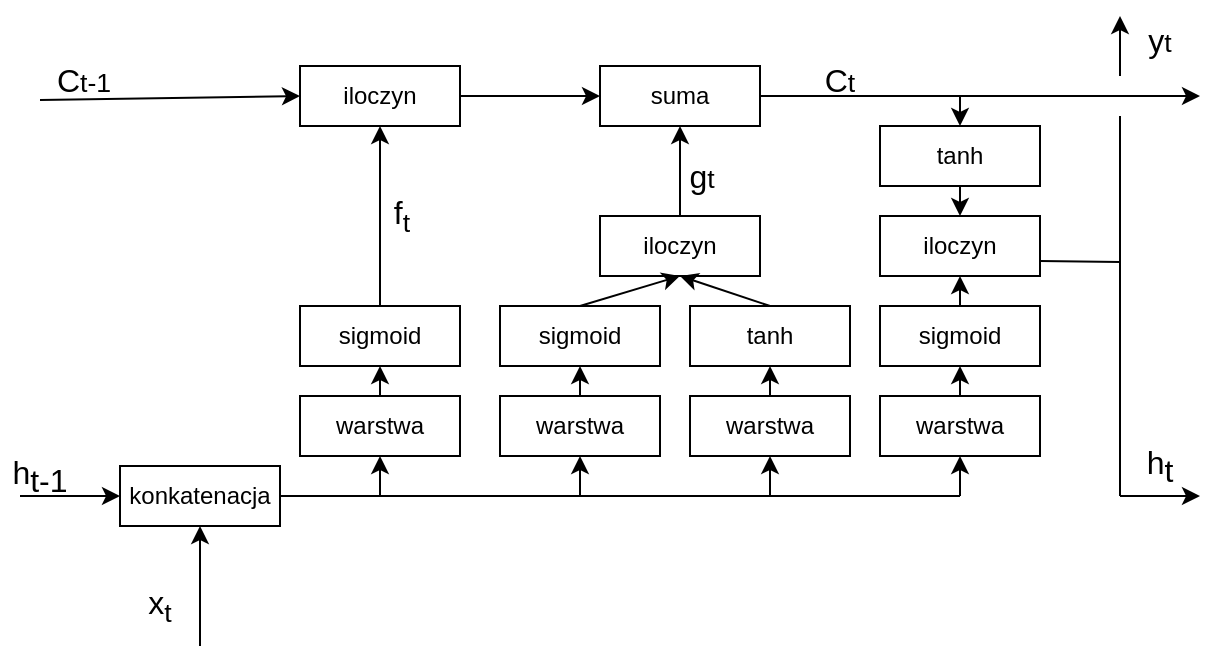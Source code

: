 <mxfile version="12.3.3" type="device" pages="1"><diagram id="7vKCbOFgJydJ9WjVOJlZ" name="Page-1"><mxGraphModel dx="1422" dy="1866" grid="1" gridSize="10" guides="1" tooltips="1" connect="1" arrows="1" fold="1" page="1" pageScale="1" pageWidth="850" pageHeight="1100" math="0" shadow="0"><root><mxCell id="0"/><mxCell id="1" parent="0"/><mxCell id="RSlraSYdeq400mpKFCW_-2" value="konkatenacja" style="rounded=0;whiteSpace=wrap;html=1;" vertex="1" parent="1"><mxGeometry x="60" y="185" width="80" height="30" as="geometry"/></mxCell><mxCell id="RSlraSYdeq400mpKFCW_-3" value="" style="endArrow=classic;html=1;entryX=0.5;entryY=1;entryDx=0;entryDy=0;" edge="1" parent="1" target="RSlraSYdeq400mpKFCW_-2"><mxGeometry width="50" height="50" relative="1" as="geometry"><mxPoint x="100" y="275" as="sourcePoint"/><mxPoint x="80" y="235" as="targetPoint"/></mxGeometry></mxCell><mxCell id="RSlraSYdeq400mpKFCW_-4" value="" style="endArrow=classic;html=1;entryX=0;entryY=0.5;entryDx=0;entryDy=0;" edge="1" parent="1" target="RSlraSYdeq400mpKFCW_-2"><mxGeometry width="50" height="50" relative="1" as="geometry"><mxPoint x="10" y="200" as="sourcePoint"/><mxPoint x="80" y="305" as="targetPoint"/></mxGeometry></mxCell><mxCell id="RSlraSYdeq400mpKFCW_-5" value="&lt;span style=&quot;font-size: 16px;&quot;&gt;h&lt;sub style=&quot;font-size: 16px;&quot;&gt;t-1&lt;/sub&gt;&lt;/span&gt;" style="text;html=1;strokeColor=none;fillColor=none;align=center;verticalAlign=middle;whiteSpace=wrap;rounded=0;fontSize=16;" vertex="1" parent="1"><mxGeometry y="180" width="40" height="20" as="geometry"/></mxCell><mxCell id="RSlraSYdeq400mpKFCW_-6" value="x&lt;sub&gt;t&lt;/sub&gt;" style="text;html=1;strokeColor=none;fillColor=none;align=center;verticalAlign=middle;whiteSpace=wrap;rounded=0;fontSize=16;" vertex="1" parent="1"><mxGeometry x="60" y="245" width="40" height="20" as="geometry"/></mxCell><mxCell id="RSlraSYdeq400mpKFCW_-9" value="warstwa" style="rounded=0;whiteSpace=wrap;html=1;" vertex="1" parent="1"><mxGeometry x="150" y="150" width="80" height="30" as="geometry"/></mxCell><mxCell id="RSlraSYdeq400mpKFCW_-10" value="sigmoid" style="rounded=0;whiteSpace=wrap;html=1;" vertex="1" parent="1"><mxGeometry x="150" y="105" width="80" height="30" as="geometry"/></mxCell><mxCell id="RSlraSYdeq400mpKFCW_-15" value="" style="endArrow=classic;html=1;fontSize=16;entryX=0.5;entryY=1;entryDx=0;entryDy=0;" edge="1" parent="1" target="RSlraSYdeq400mpKFCW_-9"><mxGeometry width="50" height="50" relative="1" as="geometry"><mxPoint x="190" y="200" as="sourcePoint"/><mxPoint x="60" y="300" as="targetPoint"/></mxGeometry></mxCell><mxCell id="RSlraSYdeq400mpKFCW_-16" value="" style="endArrow=classic;html=1;fontSize=16;exitX=0.5;exitY=0;exitDx=0;exitDy=0;entryX=0.5;entryY=1;entryDx=0;entryDy=0;" edge="1" parent="1" source="RSlraSYdeq400mpKFCW_-9" target="RSlraSYdeq400mpKFCW_-10"><mxGeometry width="50" height="50" relative="1" as="geometry"><mxPoint x="10" y="350" as="sourcePoint"/><mxPoint x="60" y="300" as="targetPoint"/></mxGeometry></mxCell><mxCell id="RSlraSYdeq400mpKFCW_-17" value="" style="endArrow=classic;html=1;fontSize=16;exitX=0.5;exitY=0;exitDx=0;exitDy=0;entryX=0.5;entryY=1;entryDx=0;entryDy=0;" edge="1" parent="1" source="RSlraSYdeq400mpKFCW_-10" target="RSlraSYdeq400mpKFCW_-19"><mxGeometry width="50" height="50" relative="1" as="geometry"><mxPoint x="202" y="85" as="sourcePoint"/><mxPoint x="202" y="40" as="targetPoint"/></mxGeometry></mxCell><mxCell id="RSlraSYdeq400mpKFCW_-18" value="f&lt;sub&gt;t&lt;/sub&gt;" style="text;html=1;strokeColor=none;fillColor=none;align=center;verticalAlign=middle;whiteSpace=wrap;rounded=0;fontSize=16;" vertex="1" parent="1"><mxGeometry x="180" y="50" width="42" height="20" as="geometry"/></mxCell><mxCell id="RSlraSYdeq400mpKFCW_-19" value="iloczyn" style="rounded=0;whiteSpace=wrap;html=1;" vertex="1" parent="1"><mxGeometry x="150" y="-15" width="80" height="30" as="geometry"/></mxCell><mxCell id="RSlraSYdeq400mpKFCW_-20" value="" style="endArrow=classic;html=1;fontSize=16;entryX=0;entryY=0.5;entryDx=0;entryDy=0;exitX=-0.05;exitY=1.1;exitDx=0;exitDy=0;exitPerimeter=0;" edge="1" parent="1" source="RSlraSYdeq400mpKFCW_-21" target="RSlraSYdeq400mpKFCW_-19"><mxGeometry width="50" height="50" relative="1" as="geometry"><mxPoint x="12" as="sourcePoint"/><mxPoint x="72" y="255" as="targetPoint"/></mxGeometry></mxCell><mxCell id="RSlraSYdeq400mpKFCW_-21" value="&lt;sub&gt;&lt;span style=&quot;font-size: 16px&quot;&gt;C&lt;/span&gt;t-1&lt;/sub&gt;" style="text;html=1;strokeColor=none;fillColor=none;align=center;verticalAlign=middle;whiteSpace=wrap;rounded=0;fontSize=16;" vertex="1" parent="1"><mxGeometry x="22" y="-20" width="40" height="20" as="geometry"/></mxCell><mxCell id="RSlraSYdeq400mpKFCW_-22" value="warstwa" style="rounded=0;whiteSpace=wrap;html=1;" vertex="1" parent="1"><mxGeometry x="250" y="150" width="80" height="30" as="geometry"/></mxCell><mxCell id="RSlraSYdeq400mpKFCW_-23" value="" style="endArrow=classic;html=1;fontSize=16;entryX=0.5;entryY=1;entryDx=0;entryDy=0;" edge="1" target="RSlraSYdeq400mpKFCW_-22" parent="1"><mxGeometry width="50" height="50" relative="1" as="geometry"><mxPoint x="290" y="200" as="sourcePoint"/><mxPoint x="160" y="300" as="targetPoint"/></mxGeometry></mxCell><mxCell id="RSlraSYdeq400mpKFCW_-24" value="warstwa" style="rounded=0;whiteSpace=wrap;html=1;" vertex="1" parent="1"><mxGeometry x="345" y="150" width="80" height="30" as="geometry"/></mxCell><mxCell id="RSlraSYdeq400mpKFCW_-25" value="" style="endArrow=classic;html=1;fontSize=16;entryX=0.5;entryY=1;entryDx=0;entryDy=0;" edge="1" target="RSlraSYdeq400mpKFCW_-24" parent="1"><mxGeometry width="50" height="50" relative="1" as="geometry"><mxPoint x="385" y="200" as="sourcePoint"/><mxPoint x="255" y="300" as="targetPoint"/></mxGeometry></mxCell><mxCell id="RSlraSYdeq400mpKFCW_-26" value="sigmoid" style="rounded=0;whiteSpace=wrap;html=1;" vertex="1" parent="1"><mxGeometry x="250" y="105" width="80" height="30" as="geometry"/></mxCell><mxCell id="RSlraSYdeq400mpKFCW_-27" value="" style="endArrow=classic;html=1;fontSize=16;exitX=0.5;exitY=0;exitDx=0;exitDy=0;entryX=0.5;entryY=1;entryDx=0;entryDy=0;" edge="1" target="RSlraSYdeq400mpKFCW_-26" parent="1"><mxGeometry width="50" height="50" relative="1" as="geometry"><mxPoint x="290" y="150" as="sourcePoint"/><mxPoint x="160" y="300" as="targetPoint"/></mxGeometry></mxCell><mxCell id="RSlraSYdeq400mpKFCW_-28" value="tanh" style="rounded=0;whiteSpace=wrap;html=1;" vertex="1" parent="1"><mxGeometry x="345" y="105" width="80" height="30" as="geometry"/></mxCell><mxCell id="RSlraSYdeq400mpKFCW_-29" value="" style="endArrow=classic;html=1;fontSize=16;exitX=0.5;exitY=0;exitDx=0;exitDy=0;entryX=0.5;entryY=1;entryDx=0;entryDy=0;" edge="1" target="RSlraSYdeq400mpKFCW_-28" parent="1"><mxGeometry width="50" height="50" relative="1" as="geometry"><mxPoint x="385" y="150" as="sourcePoint"/><mxPoint x="255" y="300" as="targetPoint"/></mxGeometry></mxCell><mxCell id="RSlraSYdeq400mpKFCW_-30" value="iloczyn" style="rounded=0;whiteSpace=wrap;html=1;" vertex="1" parent="1"><mxGeometry x="300" y="60" width="80" height="30" as="geometry"/></mxCell><mxCell id="RSlraSYdeq400mpKFCW_-31" value="suma" style="rounded=0;whiteSpace=wrap;html=1;" vertex="1" parent="1"><mxGeometry x="300" y="-15" width="80" height="30" as="geometry"/></mxCell><mxCell id="RSlraSYdeq400mpKFCW_-32" value="" style="endArrow=classic;html=1;fontSize=16;exitX=0.5;exitY=0;exitDx=0;exitDy=0;entryX=0.5;entryY=1;entryDx=0;entryDy=0;" edge="1" parent="1" source="RSlraSYdeq400mpKFCW_-26" target="RSlraSYdeq400mpKFCW_-30"><mxGeometry width="50" height="50" relative="1" as="geometry"><mxPoint x="10" y="350" as="sourcePoint"/><mxPoint x="60" y="300" as="targetPoint"/></mxGeometry></mxCell><mxCell id="RSlraSYdeq400mpKFCW_-33" value="" style="endArrow=classic;html=1;fontSize=16;exitX=0.5;exitY=0;exitDx=0;exitDy=0;entryX=0.5;entryY=1;entryDx=0;entryDy=0;" edge="1" parent="1" source="RSlraSYdeq400mpKFCW_-28" target="RSlraSYdeq400mpKFCW_-30"><mxGeometry width="50" height="50" relative="1" as="geometry"><mxPoint x="10" y="350" as="sourcePoint"/><mxPoint x="60" y="300" as="targetPoint"/></mxGeometry></mxCell><mxCell id="RSlraSYdeq400mpKFCW_-34" value="" style="endArrow=classic;html=1;fontSize=16;exitX=0.5;exitY=0;exitDx=0;exitDy=0;entryX=0.5;entryY=1;entryDx=0;entryDy=0;" edge="1" parent="1" source="RSlraSYdeq400mpKFCW_-30" target="RSlraSYdeq400mpKFCW_-31"><mxGeometry width="50" height="50" relative="1" as="geometry"><mxPoint x="10" y="350" as="sourcePoint"/><mxPoint x="60" y="300" as="targetPoint"/></mxGeometry></mxCell><mxCell id="RSlraSYdeq400mpKFCW_-35" value="" style="endArrow=classic;html=1;fontSize=16;exitX=1;exitY=0.5;exitDx=0;exitDy=0;entryX=0;entryY=0.5;entryDx=0;entryDy=0;" edge="1" parent="1" source="RSlraSYdeq400mpKFCW_-19" target="RSlraSYdeq400mpKFCW_-31"><mxGeometry width="50" height="50" relative="1" as="geometry"><mxPoint x="10" y="350" as="sourcePoint"/><mxPoint x="60" y="300" as="targetPoint"/></mxGeometry></mxCell><mxCell id="RSlraSYdeq400mpKFCW_-36" value="&lt;sub&gt;&lt;span style=&quot;font-size: 16px&quot;&gt;g&lt;/span&gt;t&lt;/sub&gt;" style="text;html=1;strokeColor=none;fillColor=none;align=center;verticalAlign=middle;whiteSpace=wrap;rounded=0;fontSize=16;" vertex="1" parent="1"><mxGeometry x="330" y="27.5" width="42" height="20" as="geometry"/></mxCell><mxCell id="RSlraSYdeq400mpKFCW_-37" value="warstwa" style="rounded=0;whiteSpace=wrap;html=1;" vertex="1" parent="1"><mxGeometry x="440" y="150" width="80" height="30" as="geometry"/></mxCell><mxCell id="RSlraSYdeq400mpKFCW_-38" value="" style="endArrow=classic;html=1;fontSize=16;entryX=0.5;entryY=1;entryDx=0;entryDy=0;" edge="1" target="RSlraSYdeq400mpKFCW_-37" parent="1"><mxGeometry width="50" height="50" relative="1" as="geometry"><mxPoint x="480" y="200" as="sourcePoint"/><mxPoint x="350" y="300" as="targetPoint"/></mxGeometry></mxCell><mxCell id="RSlraSYdeq400mpKFCW_-39" value="sigmoid" style="rounded=0;whiteSpace=wrap;html=1;" vertex="1" parent="1"><mxGeometry x="440" y="105" width="80" height="30" as="geometry"/></mxCell><mxCell id="RSlraSYdeq400mpKFCW_-40" value="" style="endArrow=classic;html=1;fontSize=16;exitX=0.5;exitY=0;exitDx=0;exitDy=0;entryX=0.5;entryY=1;entryDx=0;entryDy=0;" edge="1" target="RSlraSYdeq400mpKFCW_-39" parent="1"><mxGeometry width="50" height="50" relative="1" as="geometry"><mxPoint x="480" y="150" as="sourcePoint"/><mxPoint x="350" y="300" as="targetPoint"/></mxGeometry></mxCell><mxCell id="RSlraSYdeq400mpKFCW_-41" value="" style="endArrow=classic;html=1;fontSize=16;exitX=1;exitY=0.5;exitDx=0;exitDy=0;" edge="1" parent="1" source="RSlraSYdeq400mpKFCW_-31"><mxGeometry width="50" height="50" relative="1" as="geometry"><mxPoint x="10" y="350" as="sourcePoint"/><mxPoint x="600" as="targetPoint"/></mxGeometry></mxCell><mxCell id="RSlraSYdeq400mpKFCW_-42" value="" style="endArrow=none;html=1;fontSize=16;exitX=1;exitY=0.5;exitDx=0;exitDy=0;" edge="1" parent="1" source="RSlraSYdeq400mpKFCW_-2"><mxGeometry width="50" height="50" relative="1" as="geometry"><mxPoint x="10" y="350" as="sourcePoint"/><mxPoint x="480" y="200" as="targetPoint"/></mxGeometry></mxCell><mxCell id="RSlraSYdeq400mpKFCW_-43" value="tanh" style="rounded=0;whiteSpace=wrap;html=1;" vertex="1" parent="1"><mxGeometry x="440" y="15" width="80" height="30" as="geometry"/></mxCell><mxCell id="RSlraSYdeq400mpKFCW_-44" value="iloczyn" style="rounded=0;whiteSpace=wrap;html=1;" vertex="1" parent="1"><mxGeometry x="440" y="60" width="80" height="30" as="geometry"/></mxCell><mxCell id="RSlraSYdeq400mpKFCW_-45" value="" style="endArrow=classic;html=1;fontSize=16;entryX=0.5;entryY=0;entryDx=0;entryDy=0;" edge="1" parent="1" target="RSlraSYdeq400mpKFCW_-43"><mxGeometry width="50" height="50" relative="1" as="geometry"><mxPoint x="480" as="sourcePoint"/><mxPoint x="60" y="300" as="targetPoint"/></mxGeometry></mxCell><mxCell id="RSlraSYdeq400mpKFCW_-46" value="" style="endArrow=classic;html=1;fontSize=16;exitX=0.5;exitY=1;exitDx=0;exitDy=0;entryX=0.5;entryY=0;entryDx=0;entryDy=0;" edge="1" parent="1" source="RSlraSYdeq400mpKFCW_-43" target="RSlraSYdeq400mpKFCW_-44"><mxGeometry width="50" height="50" relative="1" as="geometry"><mxPoint x="10" y="350" as="sourcePoint"/><mxPoint x="60" y="300" as="targetPoint"/></mxGeometry></mxCell><mxCell id="RSlraSYdeq400mpKFCW_-47" value="" style="endArrow=classic;html=1;fontSize=16;exitX=0.5;exitY=0;exitDx=0;exitDy=0;entryX=0.5;entryY=1;entryDx=0;entryDy=0;" edge="1" parent="1" source="RSlraSYdeq400mpKFCW_-39" target="RSlraSYdeq400mpKFCW_-44"><mxGeometry width="50" height="50" relative="1" as="geometry"><mxPoint x="10" y="350" as="sourcePoint"/><mxPoint x="60" y="300" as="targetPoint"/></mxGeometry></mxCell><mxCell id="RSlraSYdeq400mpKFCW_-50" value="" style="endArrow=none;html=1;fontSize=16;exitX=1;exitY=0.75;exitDx=0;exitDy=0;" edge="1" parent="1" source="RSlraSYdeq400mpKFCW_-44"><mxGeometry width="50" height="50" relative="1" as="geometry"><mxPoint x="10" y="420" as="sourcePoint"/><mxPoint x="560" y="83" as="targetPoint"/></mxGeometry></mxCell><mxCell id="RSlraSYdeq400mpKFCW_-51" value="" style="endArrow=none;html=1;fontSize=16;" edge="1" parent="1"><mxGeometry width="50" height="50" relative="1" as="geometry"><mxPoint x="560" y="80" as="sourcePoint"/><mxPoint x="560" y="200" as="targetPoint"/></mxGeometry></mxCell><mxCell id="RSlraSYdeq400mpKFCW_-52" value="" style="endArrow=classic;html=1;fontSize=16;" edge="1" parent="1"><mxGeometry width="50" height="50" relative="1" as="geometry"><mxPoint x="560" y="200" as="sourcePoint"/><mxPoint x="600" y="200" as="targetPoint"/></mxGeometry></mxCell><mxCell id="RSlraSYdeq400mpKFCW_-53" value="" style="endArrow=none;html=1;fontSize=16;" edge="1" parent="1"><mxGeometry width="50" height="50" relative="1" as="geometry"><mxPoint x="560" y="90" as="sourcePoint"/><mxPoint x="560" y="10" as="targetPoint"/></mxGeometry></mxCell><mxCell id="RSlraSYdeq400mpKFCW_-54" value="" style="endArrow=classic;html=1;fontSize=16;" edge="1" parent="1"><mxGeometry width="50" height="50" relative="1" as="geometry"><mxPoint x="560" y="-10" as="sourcePoint"/><mxPoint x="560" y="-40" as="targetPoint"/></mxGeometry></mxCell><mxCell id="RSlraSYdeq400mpKFCW_-55" value="&lt;span style=&quot;font-size: 16px&quot;&gt;h&lt;sub style=&quot;font-size: 16px&quot;&gt;t&lt;br&gt;&lt;/sub&gt;&lt;/span&gt;" style="text;html=1;strokeColor=none;fillColor=none;align=center;verticalAlign=middle;whiteSpace=wrap;rounded=0;fontSize=16;" vertex="1" parent="1"><mxGeometry x="560" y="175" width="40" height="20" as="geometry"/></mxCell><mxCell id="RSlraSYdeq400mpKFCW_-56" value="&lt;sub&gt;&lt;span style=&quot;font-size: 16px&quot;&gt;C&lt;/span&gt;t&lt;/sub&gt;" style="text;html=1;strokeColor=none;fillColor=none;align=center;verticalAlign=middle;whiteSpace=wrap;rounded=0;fontSize=16;" vertex="1" parent="1"><mxGeometry x="400" y="-20" width="40" height="20" as="geometry"/></mxCell><mxCell id="RSlraSYdeq400mpKFCW_-58" value="&lt;sub&gt;&lt;span style=&quot;font-size: 16px&quot;&gt;y&lt;/span&gt;t&lt;/sub&gt;" style="text;html=1;strokeColor=none;fillColor=none;align=center;verticalAlign=middle;whiteSpace=wrap;rounded=0;fontSize=16;" vertex="1" parent="1"><mxGeometry x="560" y="-40" width="40" height="20" as="geometry"/></mxCell></root></mxGraphModel></diagram></mxfile>